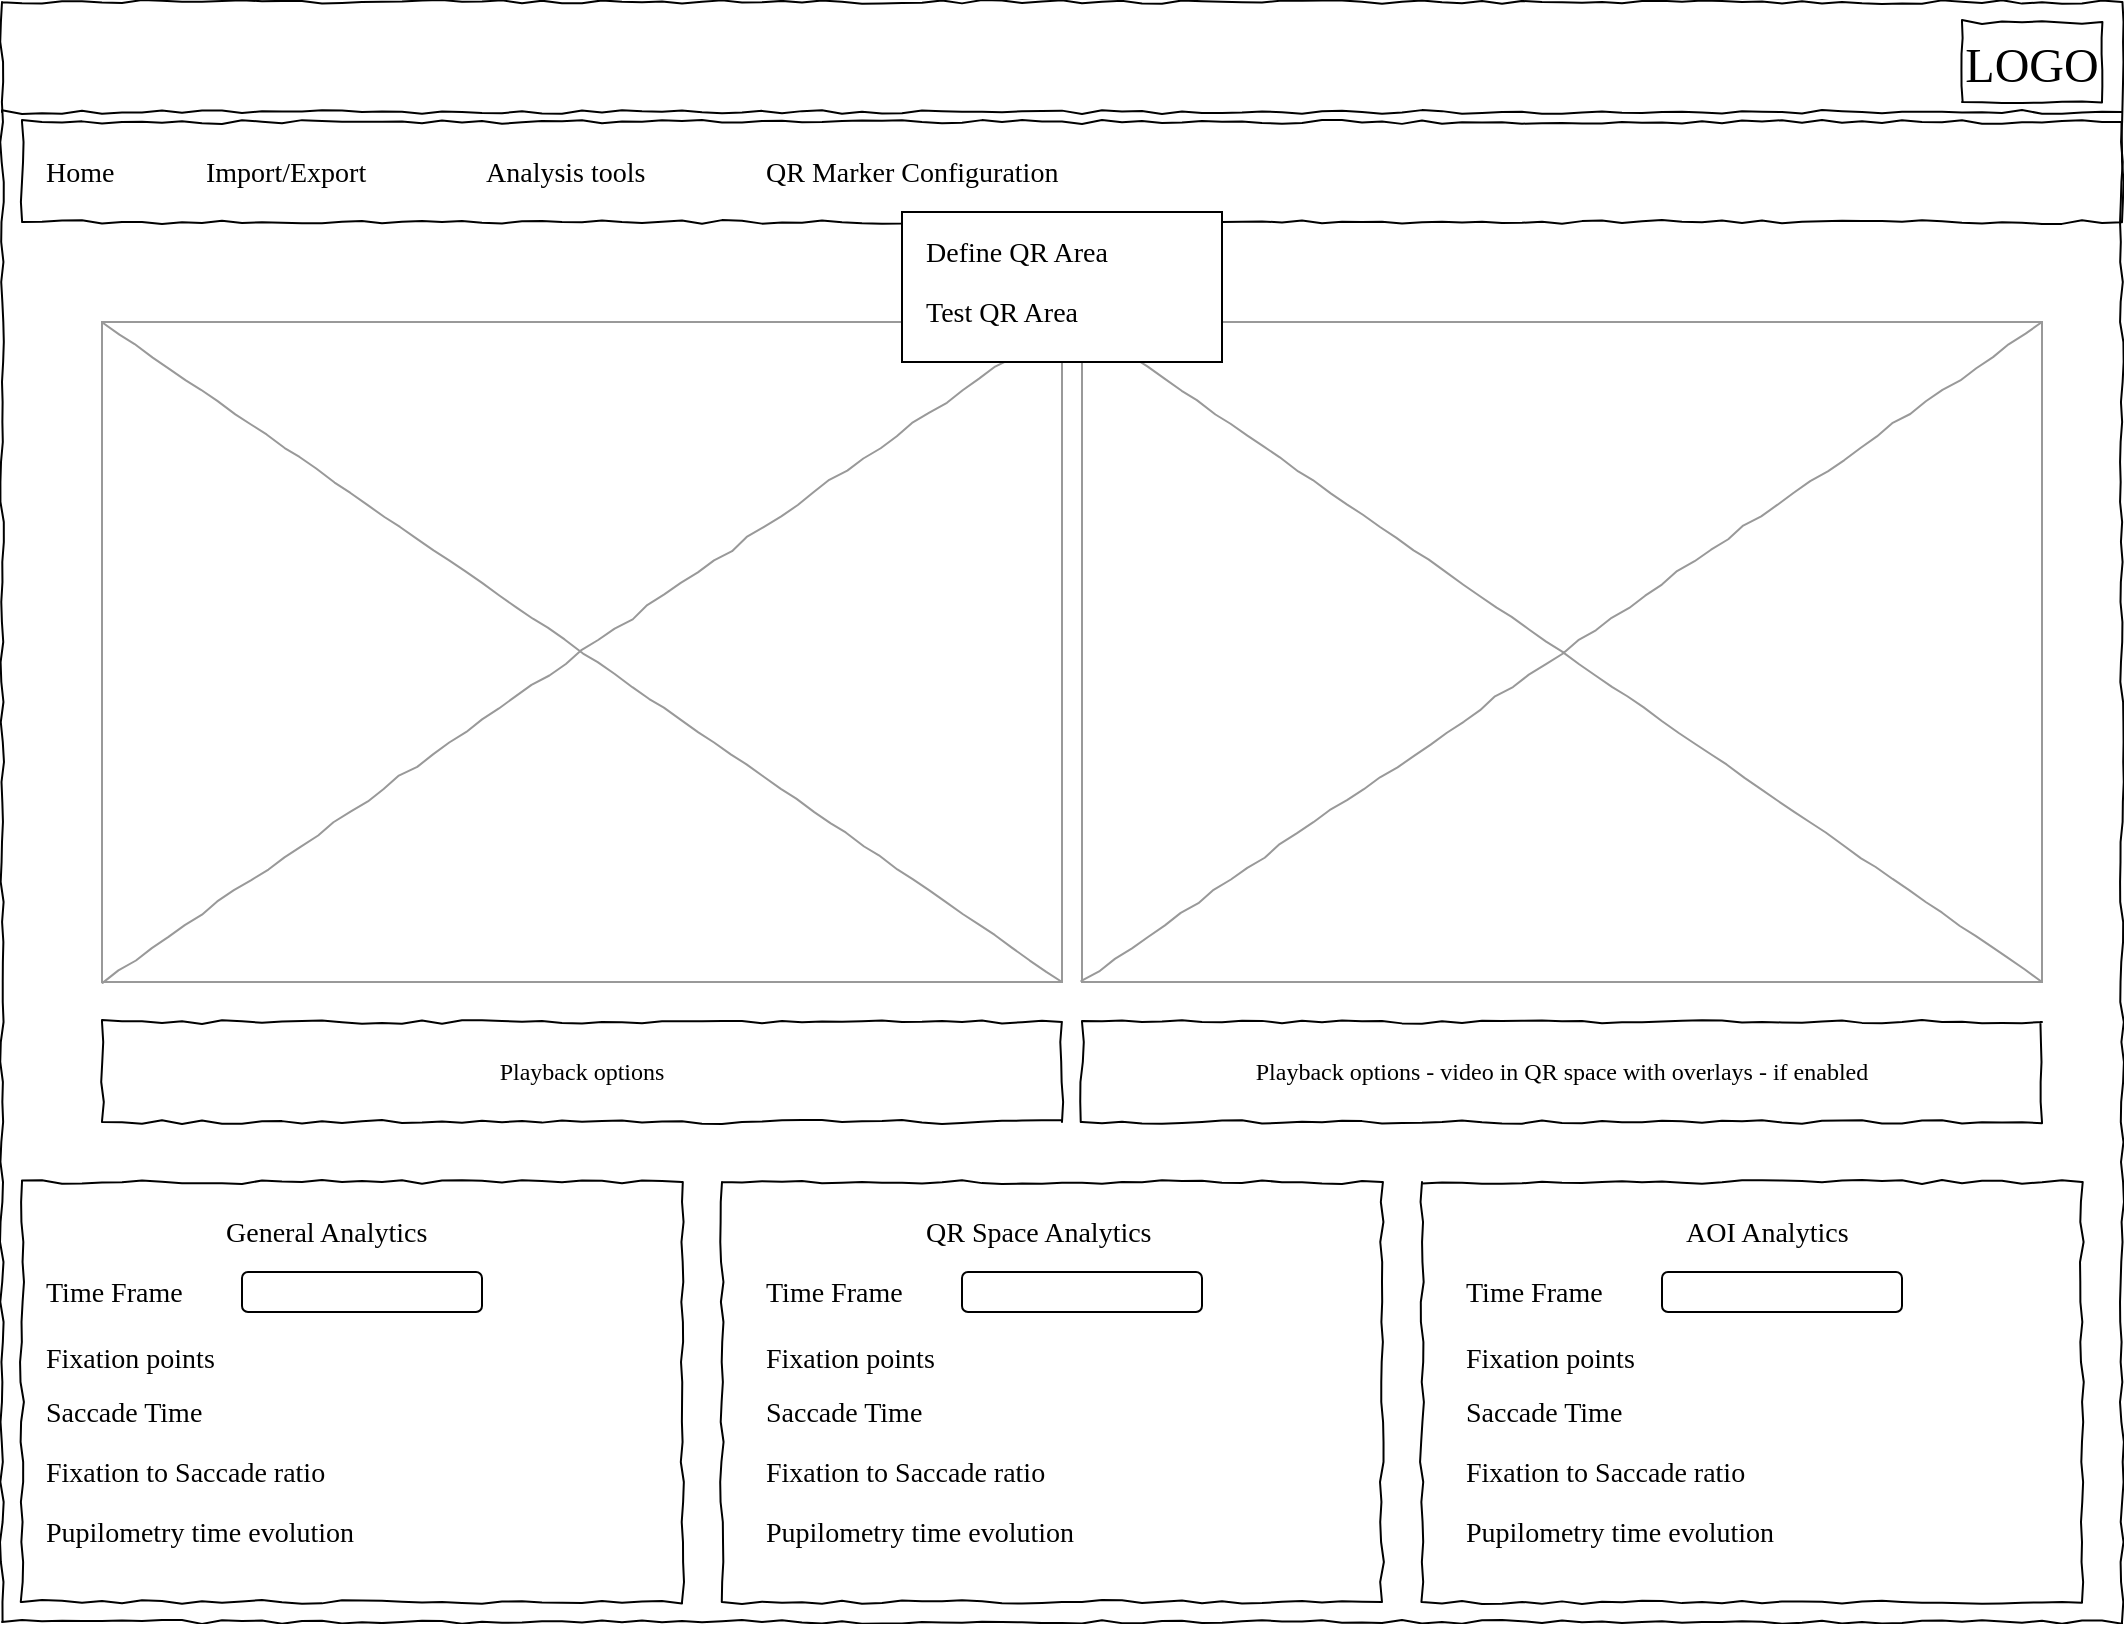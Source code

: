 <mxfile version="21.2.1" type="device">
  <diagram name="Page-1" id="03018318-947c-dd8e-b7a3-06fadd420f32">
    <mxGraphModel dx="1728" dy="1003" grid="1" gridSize="10" guides="1" tooltips="1" connect="1" arrows="1" fold="1" page="1" pageScale="1" pageWidth="1100" pageHeight="850" background="#ffffff" math="0" shadow="0">
      <root>
        <mxCell id="0" />
        <mxCell id="1" parent="0" />
        <mxCell id="677b7b8949515195-1" value="" style="whiteSpace=wrap;html=1;rounded=0;shadow=0;labelBackgroundColor=none;strokeColor=#000000;strokeWidth=1;fillColor=none;fontFamily=Verdana;fontSize=12;fontColor=#000000;align=center;comic=1;" parent="1" vertex="1">
          <mxGeometry x="20" y="20" width="1060" height="810" as="geometry" />
        </mxCell>
        <mxCell id="677b7b8949515195-2" value="&lt;font style=&quot;font-size: 24px;&quot;&gt;LOGO&lt;/font&gt;" style="whiteSpace=wrap;html=1;rounded=0;shadow=0;labelBackgroundColor=none;strokeWidth=1;fontFamily=Verdana;fontSize=28;align=center;comic=1;" parent="1" vertex="1">
          <mxGeometry x="1000" y="30" width="70" height="40" as="geometry" />
        </mxCell>
        <mxCell id="677b7b8949515195-8" value="" style="whiteSpace=wrap;html=1;rounded=0;shadow=0;labelBackgroundColor=none;strokeWidth=1;fillColor=none;fontFamily=Verdana;fontSize=12;align=center;comic=1;" parent="1" vertex="1">
          <mxGeometry x="30" y="610" width="330" height="210" as="geometry" />
        </mxCell>
        <mxCell id="677b7b8949515195-9" value="" style="line;strokeWidth=1;html=1;rounded=0;shadow=0;labelBackgroundColor=none;fillColor=none;fontFamily=Verdana;fontSize=14;fontColor=#000000;align=center;comic=1;" parent="1" vertex="1">
          <mxGeometry x="20" y="70" width="1060" height="10" as="geometry" />
        </mxCell>
        <mxCell id="677b7b8949515195-10" value="" style="whiteSpace=wrap;html=1;rounded=0;shadow=0;labelBackgroundColor=none;strokeWidth=1;fillColor=none;fontFamily=Verdana;fontSize=12;align=center;comic=1;" parent="1" vertex="1">
          <mxGeometry x="30" y="80" width="1050" height="50" as="geometry" />
        </mxCell>
        <mxCell id="677b7b8949515195-11" value="Home" style="text;html=1;points=[];align=left;verticalAlign=top;spacingTop=-4;fontSize=14;fontFamily=Verdana" parent="1" vertex="1">
          <mxGeometry x="40" y="95" width="60" height="15" as="geometry" />
        </mxCell>
        <mxCell id="677b7b8949515195-12" value="Import/Export" style="text;html=1;points=[];align=left;verticalAlign=top;spacingTop=-4;fontSize=14;fontFamily=Verdana" parent="1" vertex="1">
          <mxGeometry x="120" y="95" width="60" height="20" as="geometry" />
        </mxCell>
        <mxCell id="677b7b8949515195-13" value="Analysis tools" style="text;html=1;points=[];align=left;verticalAlign=top;spacingTop=-4;fontSize=14;fontFamily=Verdana" parent="1" vertex="1">
          <mxGeometry x="260" y="95" width="60" height="20" as="geometry" />
        </mxCell>
        <mxCell id="677b7b8949515195-14" value="QR Marker Configuration&amp;nbsp;" style="text;html=1;points=[];align=left;verticalAlign=top;spacingTop=-4;fontSize=14;fontFamily=Verdana" parent="1" vertex="1">
          <mxGeometry x="400" y="95" width="60" height="20" as="geometry" />
        </mxCell>
        <mxCell id="677b7b8949515195-16" value="" style="verticalLabelPosition=bottom;shadow=0;dashed=0;align=center;html=1;verticalAlign=top;strokeWidth=1;shape=mxgraph.mockup.graphics.simpleIcon;strokeColor=#999999;rounded=0;labelBackgroundColor=none;fontFamily=Verdana;fontSize=14;fontColor=#000000;comic=1;" parent="1" vertex="1">
          <mxGeometry x="70" y="180" width="480" height="330" as="geometry" />
        </mxCell>
        <mxCell id="qwBX4drv_svDkVCXMGxv-3" value="Playback options" style="whiteSpace=wrap;html=1;rounded=0;shadow=0;labelBackgroundColor=none;strokeWidth=1;fillColor=none;fontFamily=Verdana;fontSize=12;align=center;comic=1;" vertex="1" parent="1">
          <mxGeometry x="70" y="530" width="480" height="50" as="geometry" />
        </mxCell>
        <mxCell id="qwBX4drv_svDkVCXMGxv-4" value="General Analytics&amp;nbsp;" style="text;html=1;points=[];align=left;verticalAlign=top;spacingTop=-4;fontSize=14;fontFamily=Verdana" vertex="1" parent="1">
          <mxGeometry x="130" y="625" width="60" height="15" as="geometry" />
        </mxCell>
        <mxCell id="qwBX4drv_svDkVCXMGxv-5" value="Time Frame&amp;nbsp;" style="text;html=1;points=[];align=left;verticalAlign=top;spacingTop=-4;fontSize=14;fontFamily=Verdana" vertex="1" parent="1">
          <mxGeometry x="40" y="655" width="60" height="15" as="geometry" />
        </mxCell>
        <mxCell id="qwBX4drv_svDkVCXMGxv-7" value="Fixation points&amp;nbsp;" style="text;html=1;points=[];align=left;verticalAlign=top;spacingTop=-4;fontSize=14;fontFamily=Verdana" vertex="1" parent="1">
          <mxGeometry x="40" y="687.5" width="60" height="15" as="geometry" />
        </mxCell>
        <mxCell id="qwBX4drv_svDkVCXMGxv-8" value="Saccade Time" style="text;html=1;points=[];align=left;verticalAlign=top;spacingTop=-4;fontSize=14;fontFamily=Verdana" vertex="1" parent="1">
          <mxGeometry x="40" y="715" width="60" height="15" as="geometry" />
        </mxCell>
        <mxCell id="qwBX4drv_svDkVCXMGxv-9" value="Fixation to Saccade ratio" style="text;html=1;points=[];align=left;verticalAlign=top;spacingTop=-4;fontSize=14;fontFamily=Verdana" vertex="1" parent="1">
          <mxGeometry x="40" y="745" width="60" height="15" as="geometry" />
        </mxCell>
        <mxCell id="qwBX4drv_svDkVCXMGxv-10" value="" style="rounded=1;whiteSpace=wrap;html=1;" vertex="1" parent="1">
          <mxGeometry x="140" y="655" width="120" height="20" as="geometry" />
        </mxCell>
        <mxCell id="qwBX4drv_svDkVCXMGxv-11" value="" style="whiteSpace=wrap;html=1;rounded=0;shadow=0;labelBackgroundColor=none;strokeWidth=1;fillColor=none;fontFamily=Verdana;fontSize=12;align=center;comic=1;" vertex="1" parent="1">
          <mxGeometry x="380" y="610" width="330" height="210" as="geometry" />
        </mxCell>
        <mxCell id="qwBX4drv_svDkVCXMGxv-19" value="QR Space Analytics" style="text;html=1;points=[];align=left;verticalAlign=top;spacingTop=-4;fontSize=14;fontFamily=Verdana" vertex="1" parent="1">
          <mxGeometry x="480" y="625" width="60" height="15" as="geometry" />
        </mxCell>
        <mxCell id="qwBX4drv_svDkVCXMGxv-20" value="Time Frame&amp;nbsp;" style="text;html=1;points=[];align=left;verticalAlign=top;spacingTop=-4;fontSize=14;fontFamily=Verdana" vertex="1" parent="1">
          <mxGeometry x="400" y="655" width="60" height="15" as="geometry" />
        </mxCell>
        <mxCell id="qwBX4drv_svDkVCXMGxv-21" value="Fixation points&amp;nbsp;" style="text;html=1;points=[];align=left;verticalAlign=top;spacingTop=-4;fontSize=14;fontFamily=Verdana" vertex="1" parent="1">
          <mxGeometry x="400" y="687.5" width="60" height="15" as="geometry" />
        </mxCell>
        <mxCell id="qwBX4drv_svDkVCXMGxv-22" value="Saccade Time" style="text;html=1;points=[];align=left;verticalAlign=top;spacingTop=-4;fontSize=14;fontFamily=Verdana" vertex="1" parent="1">
          <mxGeometry x="400" y="715" width="60" height="15" as="geometry" />
        </mxCell>
        <mxCell id="qwBX4drv_svDkVCXMGxv-23" value="Fixation to Saccade ratio" style="text;html=1;points=[];align=left;verticalAlign=top;spacingTop=-4;fontSize=14;fontFamily=Verdana" vertex="1" parent="1">
          <mxGeometry x="400" y="745" width="60" height="15" as="geometry" />
        </mxCell>
        <mxCell id="qwBX4drv_svDkVCXMGxv-24" value="" style="rounded=1;whiteSpace=wrap;html=1;" vertex="1" parent="1">
          <mxGeometry x="500" y="655" width="120" height="20" as="geometry" />
        </mxCell>
        <mxCell id="qwBX4drv_svDkVCXMGxv-25" value="" style="whiteSpace=wrap;html=1;rounded=0;shadow=0;labelBackgroundColor=none;strokeWidth=1;fillColor=none;fontFamily=Verdana;fontSize=12;align=center;comic=1;" vertex="1" parent="1">
          <mxGeometry x="730" y="610" width="330" height="210" as="geometry" />
        </mxCell>
        <mxCell id="qwBX4drv_svDkVCXMGxv-26" value="AOI Analytics" style="text;html=1;points=[];align=left;verticalAlign=top;spacingTop=-4;fontSize=14;fontFamily=Verdana" vertex="1" parent="1">
          <mxGeometry x="860" y="625" width="60" height="15" as="geometry" />
        </mxCell>
        <mxCell id="qwBX4drv_svDkVCXMGxv-27" value="Time Frame&amp;nbsp;" style="text;html=1;points=[];align=left;verticalAlign=top;spacingTop=-4;fontSize=14;fontFamily=Verdana" vertex="1" parent="1">
          <mxGeometry x="750" y="655" width="60" height="15" as="geometry" />
        </mxCell>
        <mxCell id="qwBX4drv_svDkVCXMGxv-28" value="Fixation points&amp;nbsp;" style="text;html=1;points=[];align=left;verticalAlign=top;spacingTop=-4;fontSize=14;fontFamily=Verdana" vertex="1" parent="1">
          <mxGeometry x="750" y="687.5" width="60" height="15" as="geometry" />
        </mxCell>
        <mxCell id="qwBX4drv_svDkVCXMGxv-29" value="Saccade Time" style="text;html=1;points=[];align=left;verticalAlign=top;spacingTop=-4;fontSize=14;fontFamily=Verdana" vertex="1" parent="1">
          <mxGeometry x="750" y="715" width="60" height="15" as="geometry" />
        </mxCell>
        <mxCell id="qwBX4drv_svDkVCXMGxv-30" value="Fixation to Saccade ratio" style="text;html=1;points=[];align=left;verticalAlign=top;spacingTop=-4;fontSize=14;fontFamily=Verdana" vertex="1" parent="1">
          <mxGeometry x="750" y="745" width="60" height="15" as="geometry" />
        </mxCell>
        <mxCell id="qwBX4drv_svDkVCXMGxv-31" value="" style="rounded=1;whiteSpace=wrap;html=1;" vertex="1" parent="1">
          <mxGeometry x="850" y="655" width="120" height="20" as="geometry" />
        </mxCell>
        <mxCell id="qwBX4drv_svDkVCXMGxv-34" value="Pupilometry time evolution" style="text;html=1;points=[];align=left;verticalAlign=top;spacingTop=-4;fontSize=14;fontFamily=Verdana" vertex="1" parent="1">
          <mxGeometry x="40" y="775" width="60" height="15" as="geometry" />
        </mxCell>
        <mxCell id="qwBX4drv_svDkVCXMGxv-36" value="Pupilometry time evolution" style="text;html=1;points=[];align=left;verticalAlign=top;spacingTop=-4;fontSize=14;fontFamily=Verdana" vertex="1" parent="1">
          <mxGeometry x="400" y="775" width="60" height="15" as="geometry" />
        </mxCell>
        <mxCell id="qwBX4drv_svDkVCXMGxv-37" value="Pupilometry time evolution" style="text;html=1;points=[];align=left;verticalAlign=top;spacingTop=-4;fontSize=14;fontFamily=Verdana" vertex="1" parent="1">
          <mxGeometry x="750" y="775" width="60" height="15" as="geometry" />
        </mxCell>
        <mxCell id="qwBX4drv_svDkVCXMGxv-38" value="" style="verticalLabelPosition=bottom;shadow=0;dashed=0;align=center;html=1;verticalAlign=top;strokeWidth=1;shape=mxgraph.mockup.graphics.simpleIcon;strokeColor=#999999;rounded=0;labelBackgroundColor=none;fontFamily=Verdana;fontSize=14;fontColor=#000000;comic=1;" vertex="1" parent="1">
          <mxGeometry x="560" y="180" width="480" height="330" as="geometry" />
        </mxCell>
        <mxCell id="qwBX4drv_svDkVCXMGxv-39" value="Playback options - video in QR space with overlays - if enabled" style="whiteSpace=wrap;html=1;rounded=0;shadow=0;labelBackgroundColor=none;strokeWidth=1;fillColor=none;fontFamily=Verdana;fontSize=12;align=center;comic=1;" vertex="1" parent="1">
          <mxGeometry x="560" y="530" width="480" height="50" as="geometry" />
        </mxCell>
        <mxCell id="qwBX4drv_svDkVCXMGxv-40" value="" style="rounded=0;whiteSpace=wrap;html=1;" vertex="1" parent="1">
          <mxGeometry x="470" y="125" width="160" height="75" as="geometry" />
        </mxCell>
        <mxCell id="qwBX4drv_svDkVCXMGxv-41" value="Define QR Area" style="text;html=1;points=[];align=left;verticalAlign=top;spacingTop=-4;fontSize=14;fontFamily=Verdana" vertex="1" parent="1">
          <mxGeometry x="480" y="135" width="60" height="15" as="geometry" />
        </mxCell>
        <mxCell id="qwBX4drv_svDkVCXMGxv-42" value="Test QR Area&amp;nbsp;" style="text;html=1;points=[];align=left;verticalAlign=top;spacingTop=-4;fontSize=14;fontFamily=Verdana" vertex="1" parent="1">
          <mxGeometry x="480" y="165" width="60" height="15" as="geometry" />
        </mxCell>
      </root>
    </mxGraphModel>
  </diagram>
</mxfile>

